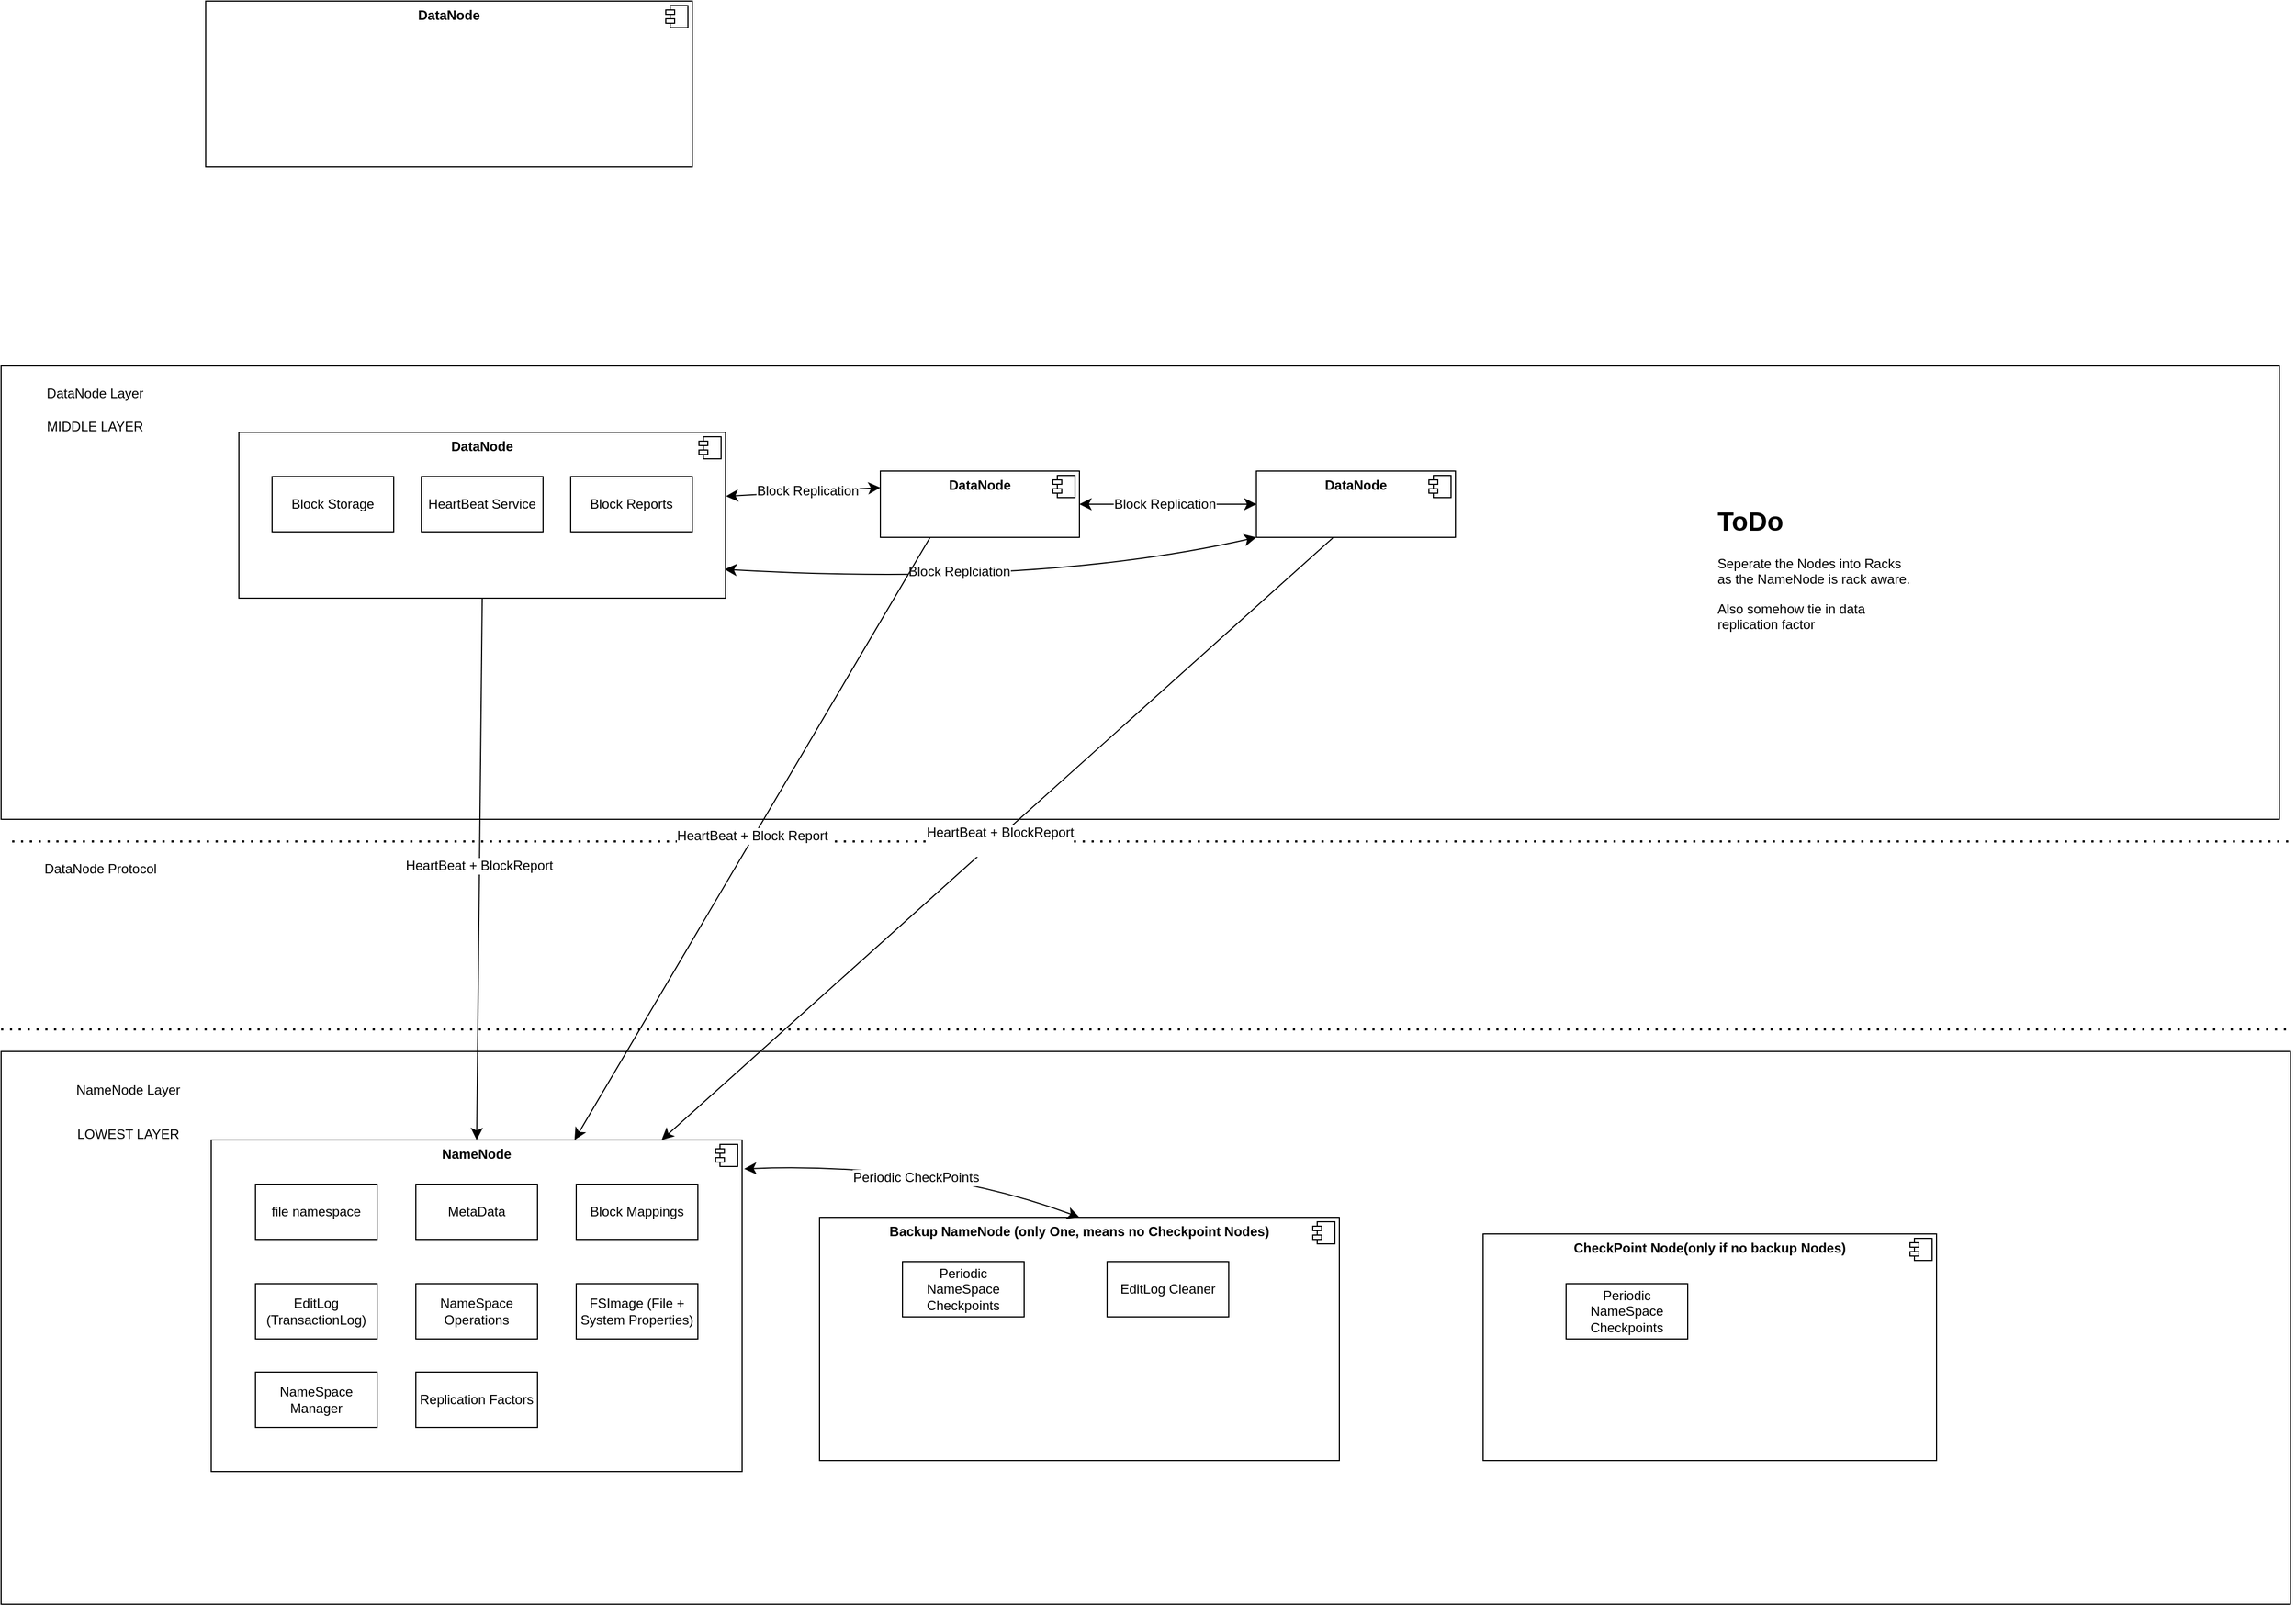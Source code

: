 <mxfile version="28.2.5">
  <diagram name="Page-1" id="KrD1nGRz9nBzj0eb4IKm">
    <mxGraphModel dx="3412" dy="2323" grid="1" gridSize="10" guides="1" tooltips="1" connect="1" arrows="1" fold="1" page="1" pageScale="1" pageWidth="850" pageHeight="1100" math="0" shadow="0">
      <root>
        <mxCell id="0" />
        <mxCell id="1" parent="0" />
        <mxCell id="y0q_RYzRmAZZay-ZsxTT-43" value="" style="rounded=0;whiteSpace=wrap;html=1;" parent="1" vertex="1">
          <mxGeometry x="-790" y="-40" width="2060" height="410" as="geometry" />
        </mxCell>
        <mxCell id="y0q_RYzRmAZZay-ZsxTT-31" value="" style="rounded=0;whiteSpace=wrap;html=1;" parent="1" vertex="1">
          <mxGeometry x="-790" y="580" width="2070" height="500" as="geometry" />
        </mxCell>
        <mxCell id="y0q_RYzRmAZZay-ZsxTT-1" value="&lt;p style=&quot;margin:0px;margin-top:6px;text-align:center;&quot;&gt;&lt;b&gt;NameNode&lt;/b&gt;&lt;/p&gt;&lt;p style=&quot;margin:0px;margin-top:6px;text-align:center;&quot;&gt;&lt;b&gt;&lt;br&gt;&lt;/b&gt;&lt;/p&gt;" style="align=left;overflow=fill;html=1;dropTarget=0;whiteSpace=wrap;" parent="1" vertex="1">
          <mxGeometry x="-600" y="660" width="480" height="300" as="geometry" />
        </mxCell>
        <mxCell id="y0q_RYzRmAZZay-ZsxTT-2" value="" style="shape=component;jettyWidth=8;jettyHeight=4;" parent="y0q_RYzRmAZZay-ZsxTT-1" vertex="1">
          <mxGeometry x="1" width="20" height="20" relative="1" as="geometry">
            <mxPoint x="-24" y="4" as="offset" />
          </mxGeometry>
        </mxCell>
        <mxCell id="y0q_RYzRmAZZay-ZsxTT-7" value="file namespace" style="html=1;whiteSpace=wrap;" parent="1" vertex="1">
          <mxGeometry x="-560" y="700" width="110" height="50" as="geometry" />
        </mxCell>
        <mxCell id="y0q_RYzRmAZZay-ZsxTT-9" value="Block Mappings" style="html=1;whiteSpace=wrap;" parent="1" vertex="1">
          <mxGeometry x="-270" y="700" width="110" height="50" as="geometry" />
        </mxCell>
        <mxCell id="y0q_RYzRmAZZay-ZsxTT-16" value="EditLog (TransactionLog)" style="html=1;whiteSpace=wrap;" parent="1" vertex="1">
          <mxGeometry x="-560" y="790" width="110" height="50" as="geometry" />
        </mxCell>
        <mxCell id="y0q_RYzRmAZZay-ZsxTT-17" value="FSImage (File + System Properties)" style="html=1;whiteSpace=wrap;" parent="1" vertex="1">
          <mxGeometry x="-270" y="790" width="110" height="50" as="geometry" />
        </mxCell>
        <mxCell id="y0q_RYzRmAZZay-ZsxTT-18" value="MetaData" style="html=1;whiteSpace=wrap;" parent="1" vertex="1">
          <mxGeometry x="-415" y="700" width="110" height="50" as="geometry" />
        </mxCell>
        <mxCell id="y0q_RYzRmAZZay-ZsxTT-19" value="NameSpace Operations" style="html=1;whiteSpace=wrap;" parent="1" vertex="1">
          <mxGeometry x="-415" y="790" width="110" height="50" as="geometry" />
        </mxCell>
        <mxCell id="y0q_RYzRmAZZay-ZsxTT-20" value="NameSpace Manager" style="html=1;whiteSpace=wrap;" parent="1" vertex="1">
          <mxGeometry x="-560" y="870" width="110" height="50" as="geometry" />
        </mxCell>
        <mxCell id="y0q_RYzRmAZZay-ZsxTT-21" value="Replication Factors" style="html=1;whiteSpace=wrap;" parent="1" vertex="1">
          <mxGeometry x="-415" y="870" width="110" height="50" as="geometry" />
        </mxCell>
        <mxCell id="y0q_RYzRmAZZay-ZsxTT-22" value="&lt;p style=&quot;margin:0px;margin-top:6px;text-align:center;&quot;&gt;&lt;b&gt;Backup NameNode (only One, means no Checkpoint Nodes)&lt;/b&gt;&lt;/p&gt;" style="align=left;overflow=fill;html=1;dropTarget=0;whiteSpace=wrap;" parent="1" vertex="1">
          <mxGeometry x="-50" y="730" width="470" height="220" as="geometry" />
        </mxCell>
        <mxCell id="y0q_RYzRmAZZay-ZsxTT-23" value="" style="shape=component;jettyWidth=8;jettyHeight=4;" parent="y0q_RYzRmAZZay-ZsxTT-22" vertex="1">
          <mxGeometry x="1" width="20" height="20" relative="1" as="geometry">
            <mxPoint x="-24" y="4" as="offset" />
          </mxGeometry>
        </mxCell>
        <mxCell id="y0q_RYzRmAZZay-ZsxTT-24" style="edgeStyle=none;curved=1;rounded=0;orthogonalLoop=1;jettySize=auto;html=1;exitX=1;exitY=1;exitDx=0;exitDy=0;fontSize=12;startSize=8;endSize=8;" parent="1" source="y0q_RYzRmAZZay-ZsxTT-22" target="y0q_RYzRmAZZay-ZsxTT-22" edge="1">
          <mxGeometry relative="1" as="geometry" />
        </mxCell>
        <mxCell id="y0q_RYzRmAZZay-ZsxTT-25" value="Periodic NameSpace Checkpoints" style="html=1;whiteSpace=wrap;" parent="1" vertex="1">
          <mxGeometry x="25" y="770" width="110" height="50" as="geometry" />
        </mxCell>
        <mxCell id="y0q_RYzRmAZZay-ZsxTT-26" value="&lt;p style=&quot;margin:0px;margin-top:6px;text-align:center;&quot;&gt;&lt;b&gt;CheckPoint Node(only if no backup Nodes)&lt;/b&gt;&lt;/p&gt;" style="align=left;overflow=fill;html=1;dropTarget=0;whiteSpace=wrap;" parent="1" vertex="1">
          <mxGeometry x="550" y="745" width="410" height="205" as="geometry" />
        </mxCell>
        <mxCell id="y0q_RYzRmAZZay-ZsxTT-27" value="" style="shape=component;jettyWidth=8;jettyHeight=4;" parent="y0q_RYzRmAZZay-ZsxTT-26" vertex="1">
          <mxGeometry x="1" width="20" height="20" relative="1" as="geometry">
            <mxPoint x="-24" y="4" as="offset" />
          </mxGeometry>
        </mxCell>
        <mxCell id="y0q_RYzRmAZZay-ZsxTT-28" style="edgeStyle=none;curved=1;rounded=0;orthogonalLoop=1;jettySize=auto;html=1;exitX=1;exitY=1;exitDx=0;exitDy=0;fontSize=12;startSize=8;endSize=8;" parent="1" source="y0q_RYzRmAZZay-ZsxTT-26" target="y0q_RYzRmAZZay-ZsxTT-26" edge="1">
          <mxGeometry relative="1" as="geometry" />
        </mxCell>
        <mxCell id="y0q_RYzRmAZZay-ZsxTT-29" value="Periodic NameSpace Checkpoints" style="html=1;whiteSpace=wrap;" parent="1" vertex="1">
          <mxGeometry x="625" y="790" width="110" height="50" as="geometry" />
        </mxCell>
        <mxCell id="y0q_RYzRmAZZay-ZsxTT-30" value="EditLog Cleaner" style="html=1;whiteSpace=wrap;" parent="1" vertex="1">
          <mxGeometry x="210" y="770" width="110" height="50" as="geometry" />
        </mxCell>
        <mxCell id="y0q_RYzRmAZZay-ZsxTT-32" value="NameNode Layer" style="text;html=1;align=center;verticalAlign=middle;whiteSpace=wrap;rounded=0;" parent="1" vertex="1">
          <mxGeometry x="-760" y="600" width="170" height="30" as="geometry" />
        </mxCell>
        <mxCell id="y0q_RYzRmAZZay-ZsxTT-33" value="LOWEST LAYER" style="text;html=1;align=center;verticalAlign=middle;whiteSpace=wrap;rounded=0;" parent="1" vertex="1">
          <mxGeometry x="-760" y="640" width="170" height="30" as="geometry" />
        </mxCell>
        <mxCell id="y0q_RYzRmAZZay-ZsxTT-34" value="&lt;p style=&quot;margin:0px;margin-top:6px;text-align:center;&quot;&gt;&lt;b&gt;DataNode&lt;/b&gt;&lt;/p&gt;" style="align=left;overflow=fill;html=1;dropTarget=0;whiteSpace=wrap;" parent="1" vertex="1">
          <mxGeometry x="-575" y="20" width="440" height="150" as="geometry" />
        </mxCell>
        <mxCell id="y0q_RYzRmAZZay-ZsxTT-35" value="" style="shape=component;jettyWidth=8;jettyHeight=4;" parent="y0q_RYzRmAZZay-ZsxTT-34" vertex="1">
          <mxGeometry x="1" width="20" height="20" relative="1" as="geometry">
            <mxPoint x="-24" y="4" as="offset" />
          </mxGeometry>
        </mxCell>
        <mxCell id="y0q_RYzRmAZZay-ZsxTT-36" value="Block Storage" style="html=1;whiteSpace=wrap;" parent="1" vertex="1">
          <mxGeometry x="-545" y="60" width="110" height="50" as="geometry" />
        </mxCell>
        <mxCell id="y0q_RYzRmAZZay-ZsxTT-37" value="HeartBeat Service" style="html=1;whiteSpace=wrap;" parent="1" vertex="1">
          <mxGeometry x="-410" y="60" width="110" height="50" as="geometry" />
        </mxCell>
        <mxCell id="y0q_RYzRmAZZay-ZsxTT-38" value="Block Reports" style="html=1;whiteSpace=wrap;" parent="1" vertex="1">
          <mxGeometry x="-275" y="60" width="110" height="50" as="geometry" />
        </mxCell>
        <mxCell id="y0q_RYzRmAZZay-ZsxTT-39" value="&lt;p style=&quot;margin:0px;margin-top:6px;text-align:center;&quot;&gt;&lt;b&gt;DataNode&lt;/b&gt;&lt;/p&gt;" style="align=left;overflow=fill;html=1;dropTarget=0;whiteSpace=wrap;" parent="1" vertex="1">
          <mxGeometry x="5" y="55" width="180" height="60" as="geometry" />
        </mxCell>
        <mxCell id="y0q_RYzRmAZZay-ZsxTT-40" value="" style="shape=component;jettyWidth=8;jettyHeight=4;" parent="y0q_RYzRmAZZay-ZsxTT-39" vertex="1">
          <mxGeometry x="1" width="20" height="20" relative="1" as="geometry">
            <mxPoint x="-24" y="4" as="offset" />
          </mxGeometry>
        </mxCell>
        <mxCell id="y0q_RYzRmAZZay-ZsxTT-41" value="&lt;p style=&quot;margin:0px;margin-top:6px;text-align:center;&quot;&gt;&lt;b&gt;DataNode&lt;/b&gt;&lt;/p&gt;" style="align=left;overflow=fill;html=1;dropTarget=0;whiteSpace=wrap;" parent="1" vertex="1">
          <mxGeometry x="345" y="55" width="180" height="60" as="geometry" />
        </mxCell>
        <mxCell id="y0q_RYzRmAZZay-ZsxTT-42" value="" style="shape=component;jettyWidth=8;jettyHeight=4;" parent="y0q_RYzRmAZZay-ZsxTT-41" vertex="1">
          <mxGeometry x="1" width="20" height="20" relative="1" as="geometry">
            <mxPoint x="-24" y="4" as="offset" />
          </mxGeometry>
        </mxCell>
        <mxCell id="y0q_RYzRmAZZay-ZsxTT-44" value="DataNode Layer" style="text;html=1;align=center;verticalAlign=middle;whiteSpace=wrap;rounded=0;" parent="1" vertex="1">
          <mxGeometry x="-765" y="-30" width="120" height="30" as="geometry" />
        </mxCell>
        <mxCell id="y0q_RYzRmAZZay-ZsxTT-45" value="MIDDLE LAYER" style="text;html=1;align=center;verticalAlign=middle;whiteSpace=wrap;rounded=0;" parent="1" vertex="1">
          <mxGeometry x="-765" width="120" height="30" as="geometry" />
        </mxCell>
        <mxCell id="y0q_RYzRmAZZay-ZsxTT-46" value="&lt;p style=&quot;margin:0px;margin-top:6px;text-align:center;&quot;&gt;&lt;b&gt;DataNode&lt;/b&gt;&lt;/p&gt;" style="align=left;overflow=fill;html=1;dropTarget=0;whiteSpace=wrap;" parent="1" vertex="1">
          <mxGeometry x="-605" y="-370" width="440" height="150" as="geometry" />
        </mxCell>
        <mxCell id="y0q_RYzRmAZZay-ZsxTT-47" value="" style="shape=component;jettyWidth=8;jettyHeight=4;" parent="y0q_RYzRmAZZay-ZsxTT-46" vertex="1">
          <mxGeometry x="1" width="20" height="20" relative="1" as="geometry">
            <mxPoint x="-24" y="4" as="offset" />
          </mxGeometry>
        </mxCell>
        <mxCell id="y0q_RYzRmAZZay-ZsxTT-48" value="" style="endArrow=classic;startArrow=classic;html=1;rounded=0;fontSize=12;startSize=8;endSize=8;curved=1;exitX=1.004;exitY=0.087;exitDx=0;exitDy=0;exitPerimeter=0;entryX=0.5;entryY=0;entryDx=0;entryDy=0;" parent="1" source="y0q_RYzRmAZZay-ZsxTT-1" target="y0q_RYzRmAZZay-ZsxTT-22" edge="1">
          <mxGeometry width="50" height="50" relative="1" as="geometry">
            <mxPoint x="430" y="480" as="sourcePoint" />
            <mxPoint x="480" y="430" as="targetPoint" />
            <Array as="points">
              <mxPoint x="50" y="680" />
            </Array>
          </mxGeometry>
        </mxCell>
        <mxCell id="y0q_RYzRmAZZay-ZsxTT-49" value="Periodic CheckPoints" style="edgeLabel;html=1;align=center;verticalAlign=middle;resizable=0;points=[];fontSize=12;" parent="y0q_RYzRmAZZay-ZsxTT-48" vertex="1" connectable="0">
          <mxGeometry x="-0.014" y="-13" relative="1" as="geometry">
            <mxPoint as="offset" />
          </mxGeometry>
        </mxCell>
        <mxCell id="y0q_RYzRmAZZay-ZsxTT-50" value="" style="endArrow=classic;startArrow=classic;html=1;rounded=0;fontSize=12;startSize=8;endSize=8;curved=1;entryX=1.001;entryY=0.385;entryDx=0;entryDy=0;entryPerimeter=0;exitX=0;exitY=0.25;exitDx=0;exitDy=0;" parent="1" source="y0q_RYzRmAZZay-ZsxTT-39" target="y0q_RYzRmAZZay-ZsxTT-34" edge="1">
          <mxGeometry width="50" height="50" relative="1" as="geometry">
            <mxPoint x="255" y="330" as="sourcePoint" />
            <mxPoint x="305" y="280" as="targetPoint" />
          </mxGeometry>
        </mxCell>
        <mxCell id="y0q_RYzRmAZZay-ZsxTT-51" value="Block Replication" style="edgeLabel;html=1;align=center;verticalAlign=middle;resizable=0;points=[];fontSize=12;" parent="y0q_RYzRmAZZay-ZsxTT-50" vertex="1" connectable="0">
          <mxGeometry x="-0.045" y="-1" relative="1" as="geometry">
            <mxPoint as="offset" />
          </mxGeometry>
        </mxCell>
        <mxCell id="y0q_RYzRmAZZay-ZsxTT-52" value="" style="endArrow=classic;startArrow=classic;html=1;rounded=0;fontSize=12;startSize=8;endSize=8;curved=1;entryX=0;entryY=0.5;entryDx=0;entryDy=0;exitX=1;exitY=0.5;exitDx=0;exitDy=0;" parent="1" source="y0q_RYzRmAZZay-ZsxTT-39" target="y0q_RYzRmAZZay-ZsxTT-41" edge="1">
          <mxGeometry width="50" height="50" relative="1" as="geometry">
            <mxPoint x="115" y="180" as="sourcePoint" />
            <mxPoint x="165" y="130" as="targetPoint" />
          </mxGeometry>
        </mxCell>
        <mxCell id="y0q_RYzRmAZZay-ZsxTT-53" value="Block Replication" style="edgeLabel;html=1;align=center;verticalAlign=middle;resizable=0;points=[];fontSize=12;" parent="y0q_RYzRmAZZay-ZsxTT-52" vertex="1" connectable="0">
          <mxGeometry x="-0.044" relative="1" as="geometry">
            <mxPoint as="offset" />
          </mxGeometry>
        </mxCell>
        <mxCell id="y0q_RYzRmAZZay-ZsxTT-54" value="" style="endArrow=classic;startArrow=classic;html=1;rounded=0;fontSize=12;startSize=8;endSize=8;curved=1;exitX=0.998;exitY=0.826;exitDx=0;exitDy=0;exitPerimeter=0;entryX=0;entryY=1;entryDx=0;entryDy=0;" parent="1" source="y0q_RYzRmAZZay-ZsxTT-34" target="y0q_RYzRmAZZay-ZsxTT-41" edge="1">
          <mxGeometry width="50" height="50" relative="1" as="geometry">
            <mxPoint x="115" y="180" as="sourcePoint" />
            <mxPoint x="165" y="130" as="targetPoint" />
            <Array as="points">
              <mxPoint x="145" y="160" />
            </Array>
          </mxGeometry>
        </mxCell>
        <mxCell id="y0q_RYzRmAZZay-ZsxTT-55" value="Block Replciation" style="edgeLabel;html=1;align=center;verticalAlign=middle;resizable=0;points=[];fontSize=12;" parent="y0q_RYzRmAZZay-ZsxTT-54" vertex="1" connectable="0">
          <mxGeometry x="-0.132" y="10" relative="1" as="geometry">
            <mxPoint as="offset" />
          </mxGeometry>
        </mxCell>
        <mxCell id="h_s1Iq67YSlkJ2WF-TGh-1" value="" style="endArrow=none;dashed=1;html=1;dashPattern=1 3;strokeWidth=2;rounded=0;fontSize=12;startSize=8;endSize=8;curved=1;" edge="1" parent="1">
          <mxGeometry width="50" height="50" relative="1" as="geometry">
            <mxPoint x="-780" y="390" as="sourcePoint" />
            <mxPoint x="1280" y="390" as="targetPoint" />
          </mxGeometry>
        </mxCell>
        <mxCell id="h_s1Iq67YSlkJ2WF-TGh-2" value="" style="endArrow=none;dashed=1;html=1;dashPattern=1 3;strokeWidth=2;rounded=0;fontSize=12;startSize=8;endSize=8;curved=1;" edge="1" parent="1">
          <mxGeometry width="50" height="50" relative="1" as="geometry">
            <mxPoint x="-790" y="560" as="sourcePoint" />
            <mxPoint x="1281.538" y="560" as="targetPoint" />
          </mxGeometry>
        </mxCell>
        <mxCell id="h_s1Iq67YSlkJ2WF-TGh-3" value="DataNode Protocol" style="text;html=1;align=center;verticalAlign=middle;whiteSpace=wrap;rounded=0;" vertex="1" parent="1">
          <mxGeometry x="-780" y="400" width="160" height="30" as="geometry" />
        </mxCell>
        <mxCell id="h_s1Iq67YSlkJ2WF-TGh-4" value="" style="endArrow=classic;html=1;rounded=0;fontSize=12;startSize=8;endSize=8;curved=1;exitX=0.5;exitY=1;exitDx=0;exitDy=0;entryX=0.5;entryY=0;entryDx=0;entryDy=0;" edge="1" parent="1" source="y0q_RYzRmAZZay-ZsxTT-34" target="y0q_RYzRmAZZay-ZsxTT-1">
          <mxGeometry width="50" height="50" relative="1" as="geometry">
            <mxPoint x="-310" y="420" as="sourcePoint" />
            <mxPoint x="50" y="400" as="targetPoint" />
          </mxGeometry>
        </mxCell>
        <mxCell id="h_s1Iq67YSlkJ2WF-TGh-9" value="HeartBeat + BlockReport" style="edgeLabel;html=1;align=center;verticalAlign=middle;resizable=0;points=[];fontSize=12;" vertex="1" connectable="0" parent="h_s1Iq67YSlkJ2WF-TGh-4">
          <mxGeometry x="-0.015" y="-1" relative="1" as="geometry">
            <mxPoint as="offset" />
          </mxGeometry>
        </mxCell>
        <mxCell id="h_s1Iq67YSlkJ2WF-TGh-5" value="" style="endArrow=classic;html=1;rounded=0;fontSize=12;startSize=8;endSize=8;curved=1;exitX=0.25;exitY=1;exitDx=0;exitDy=0;" edge="1" parent="1" source="y0q_RYzRmAZZay-ZsxTT-39" target="y0q_RYzRmAZZay-ZsxTT-1">
          <mxGeometry width="50" height="50" relative="1" as="geometry">
            <mxPoint x="-55" y="480" as="sourcePoint" />
            <mxPoint x="-60" y="970" as="targetPoint" />
          </mxGeometry>
        </mxCell>
        <mxCell id="h_s1Iq67YSlkJ2WF-TGh-8" value="HeartBeat + Block Report" style="edgeLabel;html=1;align=center;verticalAlign=middle;resizable=0;points=[];fontSize=12;" vertex="1" connectable="0" parent="h_s1Iq67YSlkJ2WF-TGh-5">
          <mxGeometry x="-0.008" y="-2" relative="1" as="geometry">
            <mxPoint as="offset" />
          </mxGeometry>
        </mxCell>
        <mxCell id="h_s1Iq67YSlkJ2WF-TGh-6" value="" style="endArrow=classic;html=1;rounded=0;fontSize=12;startSize=8;endSize=8;curved=1;exitX=0.384;exitY=1.008;exitDx=0;exitDy=0;exitPerimeter=0;" edge="1" parent="1" source="y0q_RYzRmAZZay-ZsxTT-41" target="y0q_RYzRmAZZay-ZsxTT-1">
          <mxGeometry width="50" height="50" relative="1" as="geometry">
            <mxPoint x="135" y="440" as="sourcePoint" />
            <mxPoint x="130" y="930" as="targetPoint" />
          </mxGeometry>
        </mxCell>
        <mxCell id="h_s1Iq67YSlkJ2WF-TGh-7" value="HeartBeat + BlockReport&lt;div&gt;&lt;br&gt;&lt;/div&gt;" style="edgeLabel;html=1;align=center;verticalAlign=middle;resizable=0;points=[];fontSize=12;" vertex="1" connectable="0" parent="h_s1Iq67YSlkJ2WF-TGh-6">
          <mxGeometry x="-0.001" y="2" relative="1" as="geometry">
            <mxPoint x="1" as="offset" />
          </mxGeometry>
        </mxCell>
        <mxCell id="h_s1Iq67YSlkJ2WF-TGh-10" value="&lt;h1 style=&quot;margin-top: 0px;&quot;&gt;ToDo&lt;/h1&gt;&lt;p&gt;Seperate the Nodes into Racks as the NameNode is rack aware.&lt;/p&gt;&lt;p&gt;Also somehow tie in data replication factor&lt;/p&gt;&lt;p&gt;&lt;br&gt;&lt;/p&gt;" style="text;html=1;whiteSpace=wrap;overflow=hidden;rounded=0;" vertex="1" parent="1">
          <mxGeometry x="760" y="80" width="180" height="120" as="geometry" />
        </mxCell>
      </root>
    </mxGraphModel>
  </diagram>
</mxfile>
